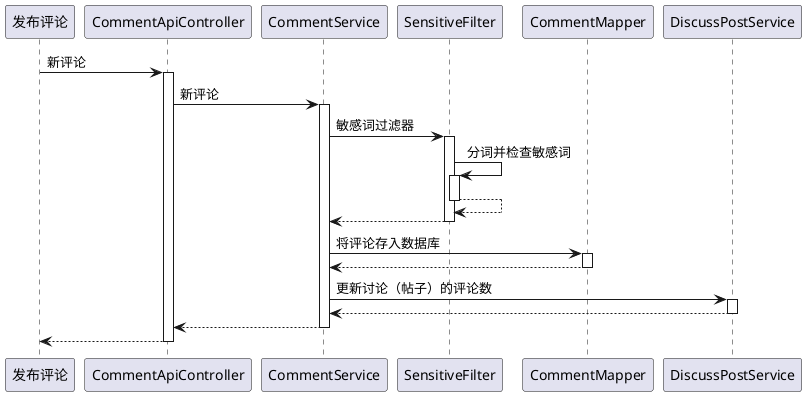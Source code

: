 @startuml
participant 发布评论
发布评论 -> CommentApiController : 新评论
activate CommentApiController
CommentApiController -> CommentService : 新评论
activate CommentService
CommentService -> SensitiveFilter : 敏感词过滤器
activate SensitiveFilter
SensitiveFilter -> SensitiveFilter : 分词并检查敏感词
activate SensitiveFilter
SensitiveFilter --> SensitiveFilter
deactivate SensitiveFilter
SensitiveFilter --> CommentService
deactivate SensitiveFilter
CommentService -> CommentMapper : 将评论存入数据库
activate CommentMapper
CommentMapper --> CommentService
deactivate CommentMapper
CommentService -> DiscussPostService : 更新讨论（帖子）的评论数
activate DiscussPostService
DiscussPostService --> CommentService
deactivate DiscussPostService
CommentService --> CommentApiController
deactivate CommentService
return
@enduml